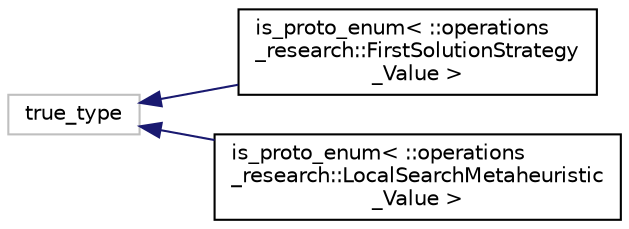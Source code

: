 digraph "Graphical Class Hierarchy"
{
 // LATEX_PDF_SIZE
  edge [fontname="Helvetica",fontsize="10",labelfontname="Helvetica",labelfontsize="10"];
  node [fontname="Helvetica",fontsize="10",shape=record];
  rankdir="LR";
  Node7 [label="true_type",height=0.2,width=0.4,color="grey75", fillcolor="white", style="filled",tooltip=" "];
  Node7 -> Node0 [dir="back",color="midnightblue",fontsize="10",style="solid",fontname="Helvetica"];
  Node0 [label="is_proto_enum\< ::operations\l_research::FirstSolutionStrategy\l_Value \>",height=0.2,width=0.4,color="black", fillcolor="white", style="filled",URL="$structis__proto__enum_3_01_1_1operations__research_1_1FirstSolutionStrategy__Value_01_4.html",tooltip=" "];
  Node7 -> Node9 [dir="back",color="midnightblue",fontsize="10",style="solid",fontname="Helvetica"];
  Node9 [label="is_proto_enum\< ::operations\l_research::LocalSearchMetaheuristic\l_Value \>",height=0.2,width=0.4,color="black", fillcolor="white", style="filled",URL="$structis__proto__enum_3_01_1_1operations__research_1_1LocalSearchMetaheuristic__Value_01_4.html",tooltip=" "];
}
